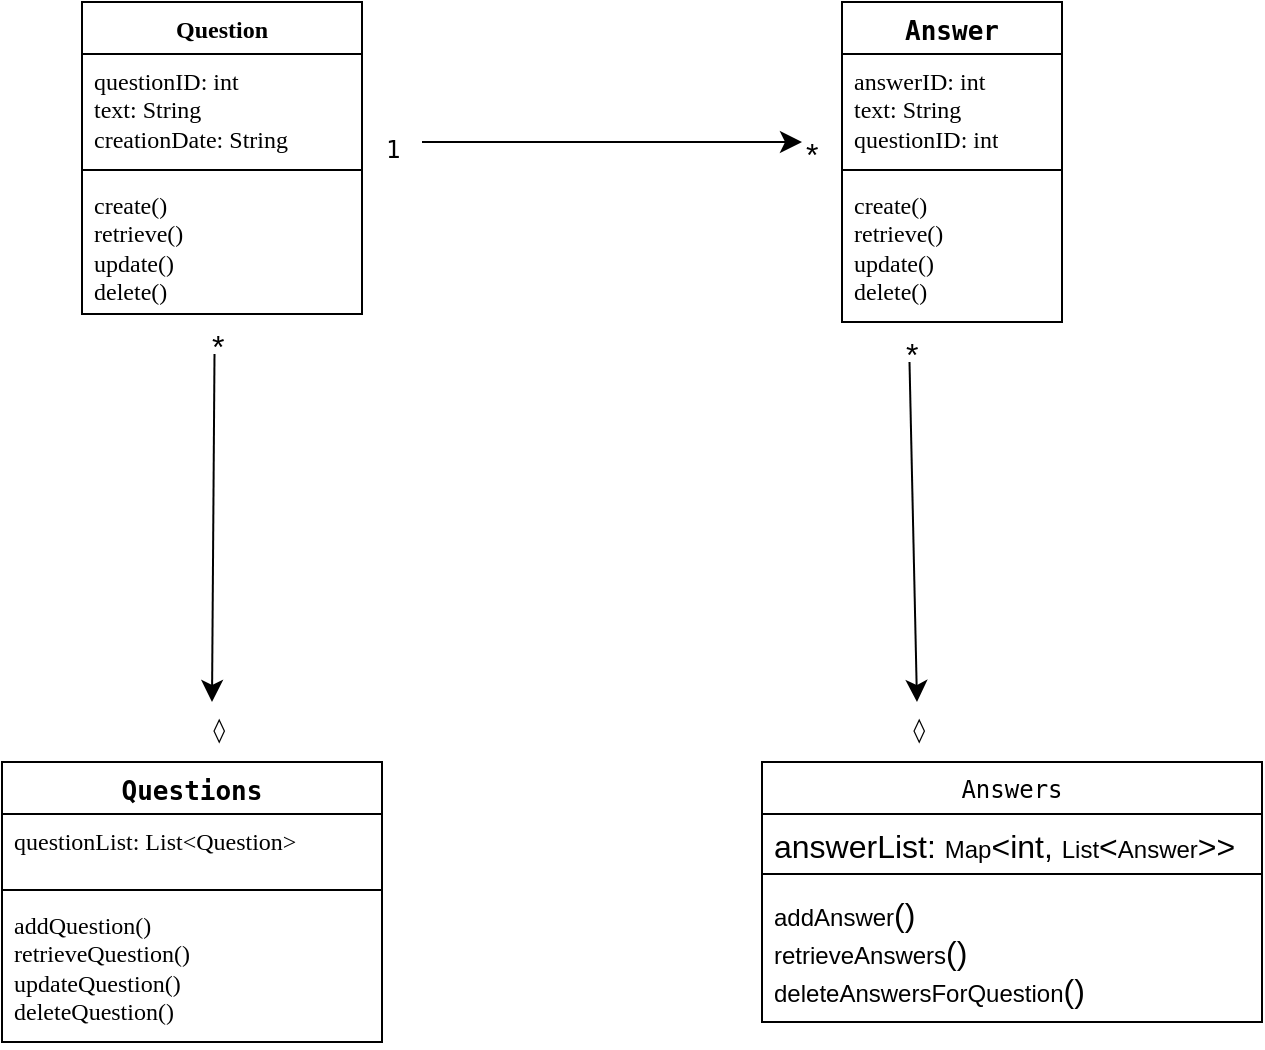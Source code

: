 <mxfile version="26.0.13">
  <diagram id="C5RBs43oDa-KdzZeNtuy" name="Page-1">
    <mxGraphModel dx="957" dy="546" grid="1" gridSize="10" guides="1" tooltips="1" connect="1" arrows="1" fold="1" page="1" pageScale="1" pageWidth="827" pageHeight="1169" math="0" shadow="0">
      <root>
        <mxCell id="WIyWlLk6GJQsqaUBKTNV-0" />
        <mxCell id="WIyWlLk6GJQsqaUBKTNV-1" parent="WIyWlLk6GJQsqaUBKTNV-0" />
        <mxCell id="sLMZmWPwiod_pK6JV0cd-17" value="Question" style="swimlane;fontStyle=1;align=center;verticalAlign=top;childLayout=stackLayout;horizontal=1;startSize=26;horizontalStack=0;resizeParent=1;resizeParentMax=0;resizeLast=0;collapsible=1;marginBottom=0;whiteSpace=wrap;html=1;fontFamily=Verdana;fontSize=12;" vertex="1" parent="WIyWlLk6GJQsqaUBKTNV-1">
          <mxGeometry x="140" y="80" width="140" height="156" as="geometry">
            <mxRectangle x="30" y="80" width="100" height="30" as="alternateBounds" />
          </mxGeometry>
        </mxCell>
        <mxCell id="sLMZmWPwiod_pK6JV0cd-18" value="&lt;span style=&quot;caret-color: rgb(0, 0, 0); color: rgb(0, 0, 0);&quot;&gt;questionID:&amp;nbsp;&lt;/span&gt;&lt;span class=&quot;hljs-type&quot; style=&quot;caret-color: rgb(0, 0, 0); color: rgb(0, 0, 0);&quot;&gt;int&lt;/span&gt;&lt;span style=&quot;caret-color: rgb(0, 0, 0); color: rgb(0, 0, 0);&quot;&gt;&amp;nbsp;&lt;/span&gt;&lt;div&gt;&lt;span style=&quot;caret-color: rgb(0, 0, 0); color: rgb(0, 0, 0);&quot;&gt;text:&amp;nbsp;&lt;/span&gt;&lt;span class=&quot;hljs-type&quot; style=&quot;caret-color: rgb(0, 0, 0); color: rgb(0, 0, 0);&quot;&gt;String&lt;/span&gt;&lt;span style=&quot;caret-color: rgb(0, 0, 0); color: rgb(0, 0, 0);&quot;&gt;&amp;nbsp;&lt;/span&gt;&lt;/div&gt;&lt;div&gt;&lt;span style=&quot;caret-color: rgb(0, 0, 0); color: rgb(0, 0, 0);&quot;&gt;creationDate:&amp;nbsp;&lt;/span&gt;&lt;span class=&quot;hljs-type&quot; style=&quot;caret-color: rgb(0, 0, 0); color: rgb(0, 0, 0);&quot;&gt;String&lt;/span&gt;&lt;/div&gt;" style="text;strokeColor=none;fillColor=none;align=left;verticalAlign=top;spacingLeft=4;spacingRight=4;overflow=hidden;rotatable=0;points=[[0,0.5],[1,0.5]];portConstraint=eastwest;whiteSpace=wrap;html=1;fontFamily=Verdana;fontSize=12;" vertex="1" parent="sLMZmWPwiod_pK6JV0cd-17">
          <mxGeometry y="26" width="140" height="54" as="geometry" />
        </mxCell>
        <mxCell id="sLMZmWPwiod_pK6JV0cd-19" value="" style="line;strokeWidth=1;fillColor=none;align=left;verticalAlign=middle;spacingTop=-1;spacingLeft=3;spacingRight=3;rotatable=0;labelPosition=right;points=[];portConstraint=eastwest;strokeColor=inherit;fontFamily=Verdana;fontSize=12;" vertex="1" parent="sLMZmWPwiod_pK6JV0cd-17">
          <mxGeometry y="80" width="140" height="8" as="geometry" />
        </mxCell>
        <mxCell id="sLMZmWPwiod_pK6JV0cd-20" value="&lt;div&gt;create()&lt;/div&gt;&lt;div&gt;retrieve()&lt;/div&gt;&lt;div&gt;update()&lt;/div&gt;&lt;div&gt;delete()&lt;/div&gt;&lt;div&gt;&lt;br&gt;&lt;/div&gt;" style="text;strokeColor=none;fillColor=none;align=left;verticalAlign=top;spacingLeft=4;spacingRight=4;overflow=hidden;rotatable=0;points=[[0,0.5],[1,0.5]];portConstraint=eastwest;whiteSpace=wrap;html=1;fontFamily=Verdana;fontSize=12;" vertex="1" parent="sLMZmWPwiod_pK6JV0cd-17">
          <mxGeometry y="88" width="140" height="68" as="geometry" />
        </mxCell>
        <mxCell id="sLMZmWPwiod_pK6JV0cd-21" value="&lt;code style=&quot;text-align: start; caret-color: rgb(0, 0, 0); color: rgb(0, 0, 0);&quot; data-end=&quot;1029&quot; data-start=&quot;1018&quot;&gt;&lt;b&gt;&lt;font style=&quot;font-size: 13px;&quot;&gt;Questions&lt;/font&gt;&lt;/b&gt;&lt;/code&gt;" style="swimlane;fontStyle=0;align=center;verticalAlign=top;childLayout=stackLayout;horizontal=1;startSize=26;horizontalStack=0;resizeParent=1;resizeParentMax=0;resizeLast=0;collapsible=1;marginBottom=0;whiteSpace=wrap;html=1;fontSize=12;fontFamily=Verdana;" vertex="1" parent="WIyWlLk6GJQsqaUBKTNV-1">
          <mxGeometry x="100" y="460" width="190" height="140" as="geometry" />
        </mxCell>
        <mxCell id="sLMZmWPwiod_pK6JV0cd-22" value="&lt;span style=&quot;caret-color: rgb(0, 0, 0); color: rgb(0, 0, 0);&quot;&gt;questionList: List&amp;lt;Question&amp;gt;&lt;/span&gt;" style="text;strokeColor=none;fillColor=none;align=left;verticalAlign=top;spacingLeft=4;spacingRight=4;overflow=hidden;rotatable=0;points=[[0,0.5],[1,0.5]];portConstraint=eastwest;whiteSpace=wrap;html=1;fontSize=12;fontFamily=Verdana;fontStyle=0" vertex="1" parent="sLMZmWPwiod_pK6JV0cd-21">
          <mxGeometry y="26" width="190" height="34" as="geometry" />
        </mxCell>
        <mxCell id="sLMZmWPwiod_pK6JV0cd-23" value="" style="line;strokeWidth=1;fillColor=none;align=left;verticalAlign=middle;spacingTop=-1;spacingLeft=3;spacingRight=3;rotatable=0;labelPosition=right;points=[];portConstraint=eastwest;strokeColor=inherit;fontSize=12;fontFamily=Verdana;fontStyle=0" vertex="1" parent="sLMZmWPwiod_pK6JV0cd-21">
          <mxGeometry y="60" width="190" height="8" as="geometry" />
        </mxCell>
        <mxCell id="sLMZmWPwiod_pK6JV0cd-24" value="&lt;span style=&quot;caret-color: rgb(0, 0, 0); color: rgb(0, 0, 0);&quot; class=&quot;hljs-built_in&quot;&gt;addQuestion&lt;/span&gt;&lt;span style=&quot;caret-color: rgb(0, 0, 0); color: rgb(0, 0, 0);&quot;&gt;()&lt;/span&gt;&lt;div&gt;&lt;span style=&quot;caret-color: rgb(0, 0, 0); color: rgb(0, 0, 0);&quot; class=&quot;hljs-built_in&quot;&gt;retrieveQuestion&lt;/span&gt;&lt;span style=&quot;caret-color: rgb(0, 0, 0); color: rgb(0, 0, 0);&quot;&gt;()&lt;/span&gt;&lt;/div&gt;&lt;div&gt;&lt;span style=&quot;caret-color: rgb(0, 0, 0); color: rgb(0, 0, 0);&quot; class=&quot;hljs-built_in&quot;&gt;updateQuestion&lt;/span&gt;&lt;span style=&quot;caret-color: rgb(0, 0, 0); color: rgb(0, 0, 0);&quot;&gt;()&lt;/span&gt;&lt;/div&gt;&lt;div&gt;&lt;span style=&quot;caret-color: rgb(0, 0, 0); color: rgb(0, 0, 0);&quot; class=&quot;hljs-built_in&quot;&gt;deleteQuestion&lt;/span&gt;&lt;span style=&quot;caret-color: rgb(0, 0, 0); color: rgb(0, 0, 0);&quot;&gt;()&lt;/span&gt;&lt;/div&gt;" style="text;strokeColor=none;fillColor=none;align=left;verticalAlign=top;spacingLeft=4;spacingRight=4;overflow=hidden;rotatable=0;points=[[0,0.5],[1,0.5]];portConstraint=eastwest;whiteSpace=wrap;html=1;fontSize=12;fontFamily=Verdana;fontStyle=0" vertex="1" parent="sLMZmWPwiod_pK6JV0cd-21">
          <mxGeometry y="68" width="190" height="72" as="geometry" />
        </mxCell>
        <mxCell id="sLMZmWPwiod_pK6JV0cd-25" value="&lt;code data-start=&quot;813&quot; data-end=&quot;821&quot; style=&quot;text-align: start; caret-color: rgb(0, 0, 0); color: rgb(0, 0, 0);&quot;&gt;Answer&lt;/code&gt;" style="swimlane;fontStyle=1;align=center;verticalAlign=top;childLayout=stackLayout;horizontal=1;startSize=26;horizontalStack=0;resizeParent=1;resizeParentMax=0;resizeLast=0;collapsible=1;marginBottom=0;whiteSpace=wrap;html=1;fontFamily=Verdana;fontSize=13;" vertex="1" parent="WIyWlLk6GJQsqaUBKTNV-1">
          <mxGeometry x="520" y="80" width="110" height="160" as="geometry" />
        </mxCell>
        <mxCell id="sLMZmWPwiod_pK6JV0cd-26" value="&lt;span style=&quot;caret-color: rgb(0, 0, 0); color: rgb(0, 0, 0);&quot;&gt;answerID:&amp;nbsp;&lt;/span&gt;&lt;span class=&quot;hljs-type&quot; style=&quot;caret-color: rgb(0, 0, 0); color: rgb(0, 0, 0);&quot;&gt;int&lt;/span&gt;&lt;div&gt;&lt;span style=&quot;caret-color: rgb(0, 0, 0); color: rgb(0, 0, 0);&quot;&gt;text:&amp;nbsp;&lt;/span&gt;&lt;span class=&quot;hljs-type&quot; style=&quot;caret-color: rgb(0, 0, 0); color: rgb(0, 0, 0);&quot;&gt;String&lt;/span&gt;&lt;/div&gt;&lt;div&gt;&lt;span style=&quot;caret-color: rgb(0, 0, 0); color: rgb(0, 0, 0);&quot;&gt;questionID:&amp;nbsp;&lt;/span&gt;&lt;span class=&quot;hljs-type&quot; style=&quot;caret-color: rgb(0, 0, 0); color: rgb(0, 0, 0);&quot;&gt;int&lt;/span&gt;&lt;/div&gt;" style="text;strokeColor=none;fillColor=none;align=left;verticalAlign=top;spacingLeft=4;spacingRight=4;overflow=hidden;rotatable=0;points=[[0,0.5],[1,0.5]];portConstraint=eastwest;whiteSpace=wrap;html=1;fontFamily=Verdana;fontSize=12;" vertex="1" parent="sLMZmWPwiod_pK6JV0cd-25">
          <mxGeometry y="26" width="110" height="54" as="geometry" />
        </mxCell>
        <mxCell id="sLMZmWPwiod_pK6JV0cd-27" value="" style="line;strokeWidth=1;fillColor=none;align=left;verticalAlign=middle;spacingTop=-1;spacingLeft=3;spacingRight=3;rotatable=0;labelPosition=right;points=[];portConstraint=eastwest;strokeColor=inherit;fontFamily=Verdana;fontSize=12;" vertex="1" parent="sLMZmWPwiod_pK6JV0cd-25">
          <mxGeometry y="80" width="110" height="8" as="geometry" />
        </mxCell>
        <mxCell id="sLMZmWPwiod_pK6JV0cd-28" value="&lt;span class=&quot;hljs-built_in&quot; style=&quot;caret-color: rgb(0, 0, 0); color: rgb(0, 0, 0);&quot;&gt;create&lt;/span&gt;&lt;span style=&quot;caret-color: rgb(0, 0, 0); color: rgb(0, 0, 0);&quot;&gt;()&lt;/span&gt;&lt;div&gt;&lt;span class=&quot;hljs-built_in&quot; style=&quot;caret-color: rgb(0, 0, 0); color: rgb(0, 0, 0);&quot;&gt;retrieve&lt;/span&gt;&lt;span style=&quot;caret-color: rgb(0, 0, 0); color: rgb(0, 0, 0);&quot;&gt;()&lt;/span&gt;&lt;/div&gt;&lt;div&gt;&lt;span class=&quot;hljs-built_in&quot; style=&quot;caret-color: rgb(0, 0, 0); color: rgb(0, 0, 0);&quot;&gt;update&lt;/span&gt;&lt;span style=&quot;caret-color: rgb(0, 0, 0); color: rgb(0, 0, 0);&quot;&gt;()&lt;/span&gt;&lt;/div&gt;&lt;div&gt;&lt;span class=&quot;hljs-built_in&quot; style=&quot;caret-color: rgb(0, 0, 0); color: rgb(0, 0, 0);&quot;&gt;delete&lt;/span&gt;&lt;span style=&quot;caret-color: rgb(0, 0, 0); color: rgb(0, 0, 0);&quot;&gt;()&lt;/span&gt;&lt;/div&gt;" style="text;strokeColor=none;fillColor=none;align=left;verticalAlign=top;spacingLeft=4;spacingRight=4;overflow=hidden;rotatable=0;points=[[0,0.5],[1,0.5]];portConstraint=eastwest;whiteSpace=wrap;html=1;fontFamily=Verdana;fontSize=12;" vertex="1" parent="sLMZmWPwiod_pK6JV0cd-25">
          <mxGeometry y="88" width="110" height="72" as="geometry" />
        </mxCell>
        <mxCell id="sLMZmWPwiod_pK6JV0cd-29" value="&lt;code style=&quot;font-weight: 400; text-align: start; caret-color: rgb(0, 0, 0); color: rgb(0, 0, 0);&quot; data-end=&quot;1288&quot; data-start=&quot;1279&quot;&gt;Answers&lt;/code&gt;" style="swimlane;fontStyle=1;align=center;verticalAlign=top;childLayout=stackLayout;horizontal=1;startSize=26;horizontalStack=0;resizeParent=1;resizeParentMax=0;resizeLast=0;collapsible=1;marginBottom=0;whiteSpace=wrap;html=1;" vertex="1" parent="WIyWlLk6GJQsqaUBKTNV-1">
          <mxGeometry x="480" y="460" width="250" height="130" as="geometry" />
        </mxCell>
        <mxCell id="sLMZmWPwiod_pK6JV0cd-30" value="&lt;span style=&quot;caret-color: rgb(0, 0, 0); color: rgb(0, 0, 0); font-size: medium;&quot;&gt;answerList:&amp;nbsp;&lt;/span&gt;&lt;span style=&quot;caret-color: rgb(0, 0, 0); color: rgb(0, 0, 0);&quot; class=&quot;hljs-type&quot;&gt;Map&lt;/span&gt;&lt;span style=&quot;caret-color: rgb(0, 0, 0); color: rgb(0, 0, 0); font-size: medium;&quot;&gt;&amp;lt;int,&amp;nbsp;&lt;/span&gt;&lt;span style=&quot;caret-color: rgb(0, 0, 0); color: rgb(0, 0, 0);&quot; class=&quot;hljs-type&quot;&gt;List&lt;/span&gt;&lt;span style=&quot;caret-color: rgb(0, 0, 0); color: rgb(0, 0, 0); font-size: medium;&quot;&gt;&amp;lt;&lt;/span&gt;&lt;span style=&quot;caret-color: rgb(0, 0, 0); color: rgb(0, 0, 0);&quot; class=&quot;hljs-type&quot;&gt;Answer&lt;/span&gt;&lt;span style=&quot;caret-color: rgb(0, 0, 0); color: rgb(0, 0, 0); font-size: medium;&quot;&gt;&amp;gt;&amp;gt;&lt;/span&gt;" style="text;strokeColor=none;fillColor=none;align=left;verticalAlign=top;spacingLeft=4;spacingRight=4;overflow=hidden;rotatable=0;points=[[0,0.5],[1,0.5]];portConstraint=eastwest;whiteSpace=wrap;html=1;" vertex="1" parent="sLMZmWPwiod_pK6JV0cd-29">
          <mxGeometry y="26" width="250" height="26" as="geometry" />
        </mxCell>
        <mxCell id="sLMZmWPwiod_pK6JV0cd-31" value="" style="line;strokeWidth=1;fillColor=none;align=left;verticalAlign=middle;spacingTop=-1;spacingLeft=3;spacingRight=3;rotatable=0;labelPosition=right;points=[];portConstraint=eastwest;strokeColor=inherit;" vertex="1" parent="sLMZmWPwiod_pK6JV0cd-29">
          <mxGeometry y="52" width="250" height="8" as="geometry" />
        </mxCell>
        <mxCell id="sLMZmWPwiod_pK6JV0cd-32" value="&lt;span style=&quot;caret-color: rgb(0, 0, 0); color: rgb(0, 0, 0);&quot; class=&quot;hljs-built_in&quot;&gt;addAnswer&lt;/span&gt;&lt;span style=&quot;caret-color: rgb(0, 0, 0); color: rgb(0, 0, 0); font-size: medium;&quot;&gt;()&lt;/span&gt;&lt;div&gt;&lt;span style=&quot;caret-color: rgb(0, 0, 0); color: rgb(0, 0, 0);&quot; class=&quot;hljs-built_in&quot;&gt;retrieveAnswers&lt;/span&gt;&lt;span style=&quot;caret-color: rgb(0, 0, 0); color: rgb(0, 0, 0); font-size: medium;&quot;&gt;()&lt;/span&gt;&lt;/div&gt;&lt;div&gt;&lt;span style=&quot;caret-color: rgb(0, 0, 0); color: rgb(0, 0, 0);&quot; class=&quot;hljs-built_in&quot;&gt;deleteAnswersForQuestion&lt;/span&gt;&lt;span style=&quot;caret-color: rgb(0, 0, 0); color: rgb(0, 0, 0); font-size: medium;&quot;&gt;()&lt;/span&gt;&lt;/div&gt;" style="text;strokeColor=none;fillColor=none;align=left;verticalAlign=top;spacingLeft=4;spacingRight=4;overflow=hidden;rotatable=0;points=[[0,0.5],[1,0.5]];portConstraint=eastwest;whiteSpace=wrap;html=1;" vertex="1" parent="sLMZmWPwiod_pK6JV0cd-29">
          <mxGeometry y="60" width="250" height="70" as="geometry" />
        </mxCell>
        <mxCell id="sLMZmWPwiod_pK6JV0cd-54" value="&lt;code data-start=&quot;598&quot; data-end=&quot;601&quot; style=&quot;font-style: normal; font-variant-caps: normal; font-weight: 400; letter-spacing: normal; orphans: auto; text-align: start; text-indent: 0px; text-transform: none; white-space: normal; widows: auto; word-spacing: 0px; -webkit-text-stroke-width: 0px; text-decoration: none; caret-color: rgb(0, 0, 0); color: rgb(0, 0, 0);&quot;&gt;◊&lt;/code&gt;" style="text;whiteSpace=wrap;html=1;" vertex="1" parent="WIyWlLk6GJQsqaUBKTNV-1">
          <mxGeometry x="202.5" y="430" width="10" height="30" as="geometry" />
        </mxCell>
        <mxCell id="sLMZmWPwiod_pK6JV0cd-68" style="edgeStyle=none;curved=1;rounded=0;orthogonalLoop=1;jettySize=auto;html=1;exitX=0.25;exitY=1;exitDx=0;exitDy=0;entryX=0.25;entryY=0;entryDx=0;entryDy=0;fontSize=12;startSize=8;endSize=8;" edge="1" parent="WIyWlLk6GJQsqaUBKTNV-1" source="sLMZmWPwiod_pK6JV0cd-57" target="sLMZmWPwiod_pK6JV0cd-54">
          <mxGeometry relative="1" as="geometry" />
        </mxCell>
        <mxCell id="sLMZmWPwiod_pK6JV0cd-57" value="&lt;span style=&quot;font-style: normal; font-variant-caps: normal; font-weight: 400; letter-spacing: normal; orphans: auto; text-align: start; text-indent: 0px; text-transform: none; white-space: normal; widows: auto; word-spacing: 0px; -webkit-text-stroke-width: 0px; text-decoration: none; caret-color: rgb(0, 0, 0); color: rgb(0, 0, 0); font-size: medium; float: none; display: inline !important;&quot;&gt;*&lt;/span&gt;" style="text;whiteSpace=wrap;html=1;" vertex="1" parent="WIyWlLk6GJQsqaUBKTNV-1">
          <mxGeometry x="202.5" y="236" width="15" height="20" as="geometry" />
        </mxCell>
        <mxCell id="sLMZmWPwiod_pK6JV0cd-58" value="&lt;span style=&quot;font-style: normal; font-variant-caps: normal; font-weight: 400; letter-spacing: normal; orphans: auto; text-align: start; text-indent: 0px; text-transform: none; white-space: normal; widows: auto; word-spacing: 0px; -webkit-text-stroke-width: 0px; text-decoration: none; caret-color: rgb(0, 0, 0); color: rgb(0, 0, 0); font-size: medium; float: none; display: inline !important;&quot;&gt;*&lt;/span&gt;" style="text;whiteSpace=wrap;html=1;" vertex="1" parent="WIyWlLk6GJQsqaUBKTNV-1">
          <mxGeometry x="500" y="140" width="15" height="20" as="geometry" />
        </mxCell>
        <mxCell id="sLMZmWPwiod_pK6JV0cd-67" style="edgeStyle=none;curved=1;rounded=0;orthogonalLoop=1;jettySize=auto;html=1;exitX=1;exitY=0.5;exitDx=0;exitDy=0;entryX=0;entryY=0.5;entryDx=0;entryDy=0;fontSize=12;startSize=8;endSize=8;" edge="1" parent="WIyWlLk6GJQsqaUBKTNV-1" source="sLMZmWPwiod_pK6JV0cd-59" target="sLMZmWPwiod_pK6JV0cd-58">
          <mxGeometry relative="1" as="geometry" />
        </mxCell>
        <mxCell id="sLMZmWPwiod_pK6JV0cd-59" value="&lt;code data-start=&quot;24&quot; data-end=&quot;30&quot; style=&quot;font-style: normal; font-variant-caps: normal; font-weight: 400; letter-spacing: normal; orphans: auto; text-align: start; text-indent: 0px; text-transform: none; white-space: normal; widows: auto; word-spacing: 0px; -webkit-text-stroke-width: 0px; text-decoration: none; caret-color: rgb(0, 0, 0); color: rgb(0, 0, 0);&quot;&gt;1&lt;/code&gt;" style="text;whiteSpace=wrap;html=1;" vertex="1" parent="WIyWlLk6GJQsqaUBKTNV-1">
          <mxGeometry x="290" y="140" width="20" height="20" as="geometry" />
        </mxCell>
        <mxCell id="sLMZmWPwiod_pK6JV0cd-63" value="&lt;code data-start=&quot;598&quot; data-end=&quot;601&quot; style=&quot;font-style: normal; font-variant-caps: normal; font-weight: 400; letter-spacing: normal; orphans: auto; text-align: start; text-indent: 0px; text-transform: none; white-space: normal; widows: auto; word-spacing: 0px; -webkit-text-stroke-width: 0px; text-decoration: none; caret-color: rgb(0, 0, 0); color: rgb(0, 0, 0);&quot;&gt;◊&lt;/code&gt;" style="text;whiteSpace=wrap;html=1;" vertex="1" parent="WIyWlLk6GJQsqaUBKTNV-1">
          <mxGeometry x="552.5" y="430" width="10" height="30" as="geometry" />
        </mxCell>
        <mxCell id="sLMZmWPwiod_pK6JV0cd-69" style="edgeStyle=none;curved=1;rounded=0;orthogonalLoop=1;jettySize=auto;html=1;exitX=0.25;exitY=1;exitDx=0;exitDy=0;entryX=0.5;entryY=0;entryDx=0;entryDy=0;fontSize=12;startSize=8;endSize=8;" edge="1" parent="WIyWlLk6GJQsqaUBKTNV-1" source="sLMZmWPwiod_pK6JV0cd-64" target="sLMZmWPwiod_pK6JV0cd-63">
          <mxGeometry relative="1" as="geometry" />
        </mxCell>
        <mxCell id="sLMZmWPwiod_pK6JV0cd-64" value="&lt;span style=&quot;font-style: normal; font-variant-caps: normal; font-weight: 400; letter-spacing: normal; orphans: auto; text-align: start; text-indent: 0px; text-transform: none; white-space: normal; widows: auto; word-spacing: 0px; -webkit-text-stroke-width: 0px; text-decoration: none; caret-color: rgb(0, 0, 0); color: rgb(0, 0, 0); font-size: medium; float: none; display: inline !important;&quot;&gt;*&lt;/span&gt;" style="text;whiteSpace=wrap;html=1;" vertex="1" parent="WIyWlLk6GJQsqaUBKTNV-1">
          <mxGeometry x="550" y="240" width="15" height="20" as="geometry" />
        </mxCell>
      </root>
    </mxGraphModel>
  </diagram>
</mxfile>
